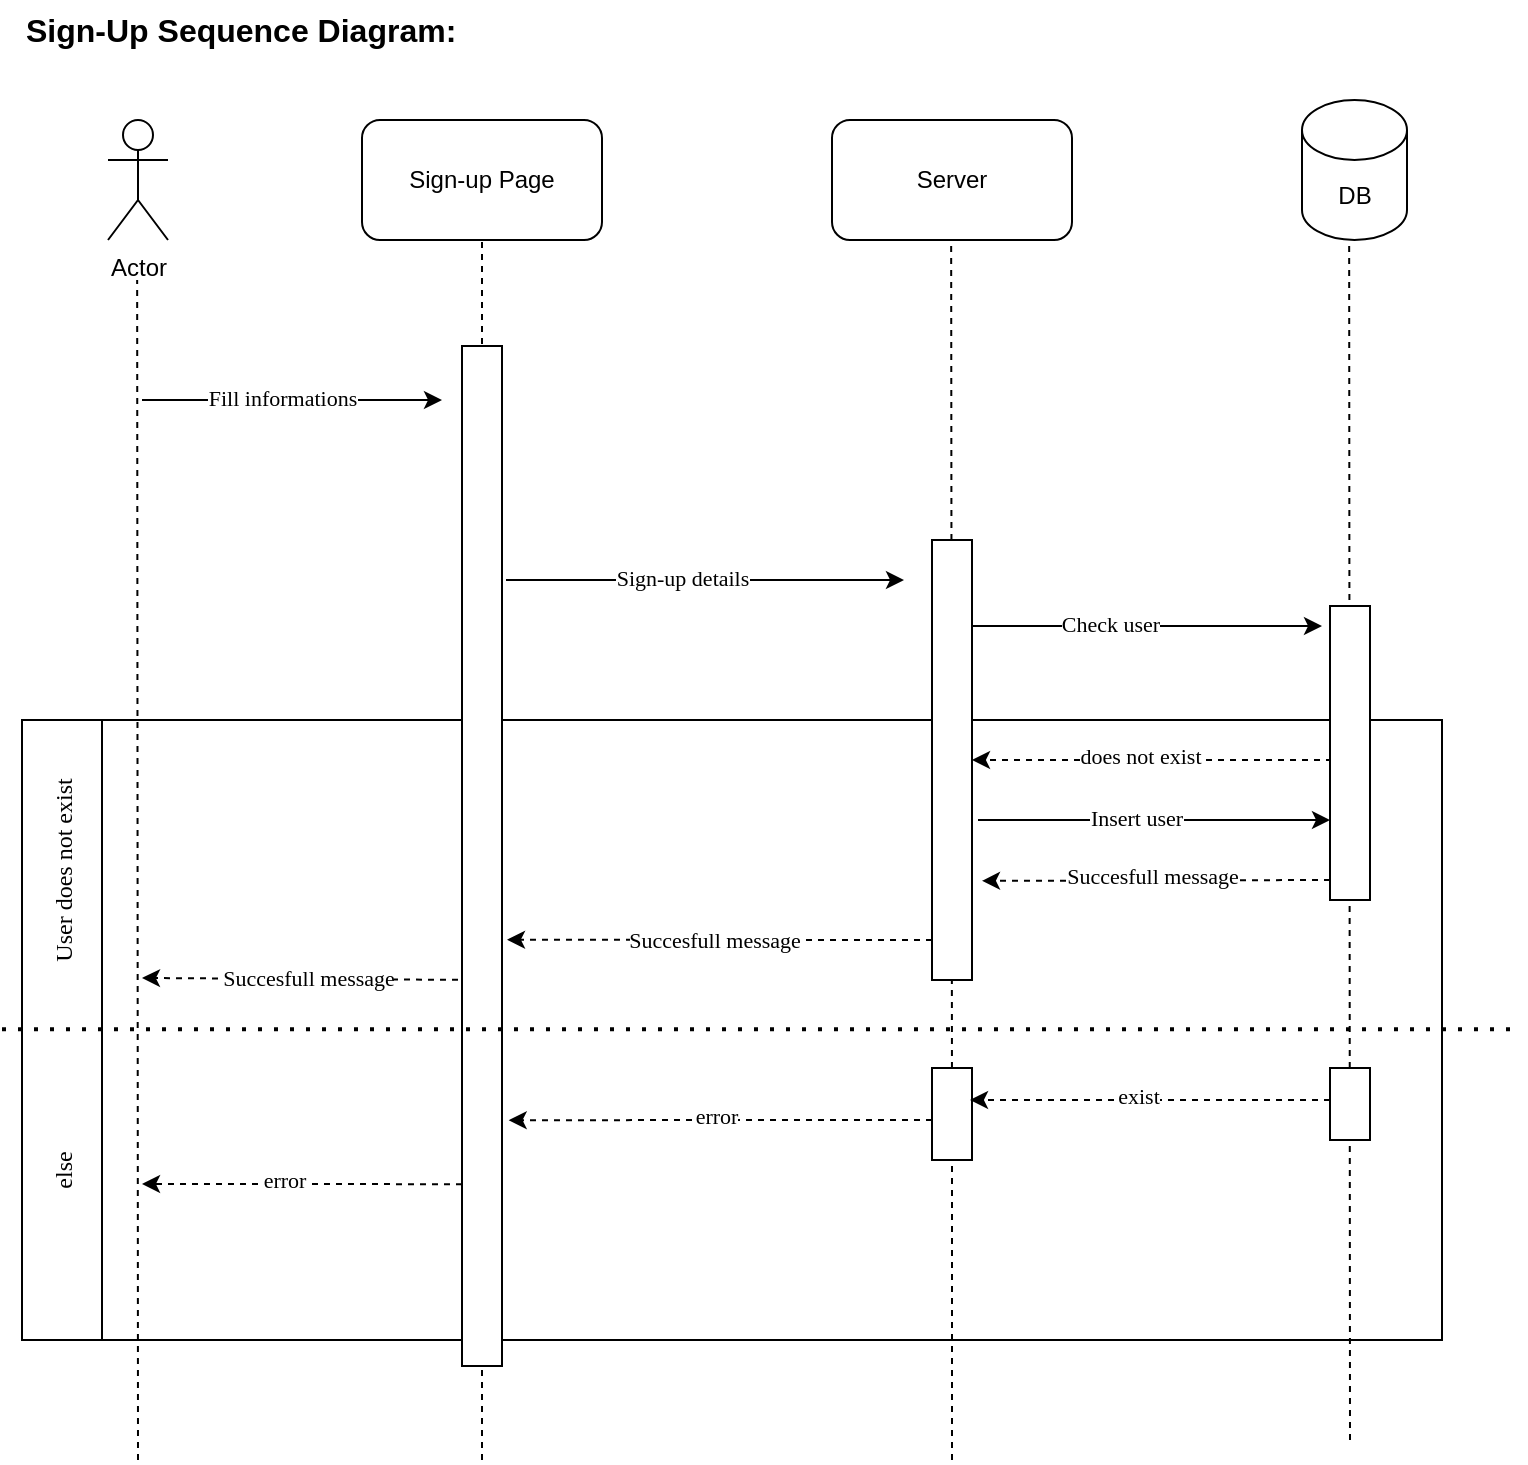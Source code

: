 <mxfile version="17.4.6" type="github"><diagram id="nZLM94ovh3mV7z_dbmCm" name="Page-1"><mxGraphModel dx="2031" dy="1089" grid="1" gridSize="10" guides="1" tooltips="1" connect="1" arrows="1" fold="1" page="1" pageScale="1" pageWidth="850" pageHeight="1100" math="0" shadow="0"><root><mxCell id="0"/><mxCell id="1" parent="0"/><mxCell id="M2i2G8UK4aQcAIyvz-Gb-7" value="" style="rounded=0;whiteSpace=wrap;html=1;fontFamily=Verdana;" vertex="1" parent="1"><mxGeometry x="79" y="380" width="670" height="310" as="geometry"/></mxCell><mxCell id="M2i2G8UK4aQcAIyvz-Gb-8" value="" style="rounded=0;whiteSpace=wrap;html=1;fontFamily=Verdana;" vertex="1" parent="1"><mxGeometry x="39" y="380" width="40" height="310" as="geometry"/></mxCell><mxCell id="M2i2G8UK4aQcAIyvz-Gb-9" value="" style="endArrow=none;dashed=1;html=1;rounded=0;fontFamily=Verdana;entryX=0.5;entryY=1;entryDx=0;entryDy=0;" edge="1" parent="1"><mxGeometry width="50" height="50" relative="1" as="geometry"><mxPoint x="703.0" y="740" as="sourcePoint"/><mxPoint x="702.58" y="140" as="targetPoint"/></mxGeometry></mxCell><mxCell id="M2i2G8UK4aQcAIyvz-Gb-10" value="" style="endArrow=none;dashed=1;html=1;rounded=0;fontFamily=Verdana;entryX=0.5;entryY=1;entryDx=0;entryDy=0;startArrow=none;" edge="1" parent="1" source="M2i2G8UK4aQcAIyvz-Gb-37"><mxGeometry width="50" height="50" relative="1" as="geometry"><mxPoint x="503.58" y="850" as="sourcePoint"/><mxPoint x="503.58" y="140" as="targetPoint"/></mxGeometry></mxCell><mxCell id="M2i2G8UK4aQcAIyvz-Gb-11" value="" style="endArrow=none;dashed=1;html=1;rounded=0;fontFamily=Verdana;entryX=0.5;entryY=1;entryDx=0;entryDy=0;" edge="1" parent="1" target="M2i2G8UK4aQcAIyvz-Gb-12"><mxGeometry width="50" height="50" relative="1" as="geometry"><mxPoint x="269" y="750" as="sourcePoint"/><mxPoint x="429" y="60" as="targetPoint"/></mxGeometry></mxCell><mxCell id="M2i2G8UK4aQcAIyvz-Gb-12" value="Sign-up Page" style="rounded=1;whiteSpace=wrap;html=1;flipH=0;flipV=0;" vertex="1" parent="1"><mxGeometry x="209" y="80" width="120" height="60" as="geometry"/></mxCell><mxCell id="M2i2G8UK4aQcAIyvz-Gb-13" value="Server" style="rounded=1;whiteSpace=wrap;html=1;flipH=0;flipV=0;" vertex="1" parent="1"><mxGeometry x="444" y="80" width="120" height="60" as="geometry"/></mxCell><mxCell id="M2i2G8UK4aQcAIyvz-Gb-14" value="DB" style="shape=cylinder3;whiteSpace=wrap;html=1;boundedLbl=1;backgroundOutline=1;size=15;flipH=0;flipV=0;" vertex="1" parent="1"><mxGeometry x="679" y="70" width="52.5" height="70" as="geometry"/></mxCell><mxCell id="M2i2G8UK4aQcAIyvz-Gb-15" value="Actor" style="shape=umlActor;verticalLabelPosition=bottom;verticalAlign=top;html=1;outlineConnect=0;" vertex="1" parent="1"><mxGeometry x="82" y="80" width="30" height="60" as="geometry"/></mxCell><mxCell id="M2i2G8UK4aQcAIyvz-Gb-16" value="" style="endArrow=classic;html=1;rounded=0;fontFamily=Verdana;" edge="1" parent="1"><mxGeometry width="50" height="50" relative="1" as="geometry"><mxPoint x="99" y="220" as="sourcePoint"/><mxPoint x="249" y="220" as="targetPoint"/></mxGeometry></mxCell><mxCell id="M2i2G8UK4aQcAIyvz-Gb-17" value="Fill informations" style="edgeLabel;html=1;align=center;verticalAlign=middle;resizable=0;points=[];fontFamily=Verdana;" vertex="1" connectable="0" parent="M2i2G8UK4aQcAIyvz-Gb-16"><mxGeometry x="-0.293" y="1" relative="1" as="geometry"><mxPoint x="17" as="offset"/></mxGeometry></mxCell><mxCell id="M2i2G8UK4aQcAIyvz-Gb-18" value="" style="endArrow=classic;html=1;rounded=0;fontFamily=Verdana;" edge="1" parent="1"><mxGeometry width="50" height="50" relative="1" as="geometry"><mxPoint x="281.0" y="310" as="sourcePoint"/><mxPoint x="480" y="310" as="targetPoint"/></mxGeometry></mxCell><mxCell id="M2i2G8UK4aQcAIyvz-Gb-19" value="Sign-up details" style="edgeLabel;html=1;align=center;verticalAlign=middle;resizable=0;points=[];fontFamily=Verdana;" vertex="1" connectable="0" parent="M2i2G8UK4aQcAIyvz-Gb-18"><mxGeometry x="-0.293" y="1" relative="1" as="geometry"><mxPoint x="17" as="offset"/></mxGeometry></mxCell><mxCell id="M2i2G8UK4aQcAIyvz-Gb-20" value="" style="endArrow=classic;html=1;rounded=0;fontFamily=Verdana;" edge="1" parent="1"><mxGeometry width="50" height="50" relative="1" as="geometry"><mxPoint x="499" y="333" as="sourcePoint"/><mxPoint x="689" y="333" as="targetPoint"/></mxGeometry></mxCell><mxCell id="M2i2G8UK4aQcAIyvz-Gb-21" value="Check user" style="edgeLabel;html=1;align=center;verticalAlign=middle;resizable=0;points=[];fontFamily=Verdana;" vertex="1" connectable="0" parent="M2i2G8UK4aQcAIyvz-Gb-20"><mxGeometry x="-0.293" y="1" relative="1" as="geometry"><mxPoint x="17" as="offset"/></mxGeometry></mxCell><mxCell id="M2i2G8UK4aQcAIyvz-Gb-22" value="" style="endArrow=classic;html=1;rounded=0;dashed=1;fontFamily=Verdana;" edge="1" parent="1"><mxGeometry width="50" height="50" relative="1" as="geometry"><mxPoint x="694" y="400" as="sourcePoint"/><mxPoint x="514" y="400" as="targetPoint"/></mxGeometry></mxCell><mxCell id="M2i2G8UK4aQcAIyvz-Gb-23" value="does not exist" style="edgeLabel;html=1;align=center;verticalAlign=middle;resizable=0;points=[];fontFamily=Verdana;" vertex="1" connectable="0" parent="M2i2G8UK4aQcAIyvz-Gb-22"><mxGeometry x="-0.293" y="1" relative="1" as="geometry"><mxPoint x="-33" y="-3" as="offset"/></mxGeometry></mxCell><mxCell id="M2i2G8UK4aQcAIyvz-Gb-24" value="" style="endArrow=classic;html=1;rounded=0;dashed=1;fontFamily=Verdana;entryX=1.125;entryY=0.582;entryDx=0;entryDy=0;entryPerimeter=0;" edge="1" parent="1" target="M2i2G8UK4aQcAIyvz-Gb-28"><mxGeometry width="50" height="50" relative="1" as="geometry"><mxPoint x="494" y="490" as="sourcePoint"/><mxPoint x="289" y="490" as="targetPoint"/></mxGeometry></mxCell><mxCell id="M2i2G8UK4aQcAIyvz-Gb-25" value="Succesfull message" style="edgeLabel;html=1;align=center;verticalAlign=middle;resizable=0;points=[];fontFamily=Verdana;" vertex="1" connectable="0" parent="M2i2G8UK4aQcAIyvz-Gb-24"><mxGeometry x="-0.293" y="1" relative="1" as="geometry"><mxPoint x="-34" y="-1" as="offset"/></mxGeometry></mxCell><mxCell id="M2i2G8UK4aQcAIyvz-Gb-26" value="" style="endArrow=classic;html=1;rounded=0;dashed=1;fontFamily=Verdana;" edge="1" parent="1"><mxGeometry width="50" height="50" relative="1" as="geometry"><mxPoint x="269" y="510" as="sourcePoint"/><mxPoint x="99" y="509" as="targetPoint"/></mxGeometry></mxCell><mxCell id="M2i2G8UK4aQcAIyvz-Gb-27" value="Succesfull message" style="edgeLabel;html=1;align=center;verticalAlign=middle;resizable=0;points=[];fontFamily=Verdana;" vertex="1" connectable="0" parent="M2i2G8UK4aQcAIyvz-Gb-26"><mxGeometry x="-0.293" y="1" relative="1" as="geometry"><mxPoint x="-27" y="-2" as="offset"/></mxGeometry></mxCell><mxCell id="M2i2G8UK4aQcAIyvz-Gb-28" value="" style="verticalLabelPosition=bottom;verticalAlign=top;html=1;shape=mxgraph.basic.rect;fillColor2=none;strokeWidth=1;size=20;indent=5;fontFamily=Verdana;" vertex="1" parent="1"><mxGeometry x="259" y="193" width="20" height="510" as="geometry"/></mxCell><mxCell id="M2i2G8UK4aQcAIyvz-Gb-29" value="" style="verticalLabelPosition=bottom;verticalAlign=top;html=1;shape=mxgraph.basic.rect;fillColor2=none;strokeWidth=1;size=20;indent=5;fontFamily=Verdana;" vertex="1" parent="1"><mxGeometry x="693" y="323" width="20" height="147" as="geometry"/></mxCell><mxCell id="M2i2G8UK4aQcAIyvz-Gb-30" value="" style="endArrow=none;dashed=1;html=1;dashPattern=1 3;strokeWidth=2;rounded=0;fontFamily=Verdana;" edge="1" parent="1"><mxGeometry width="50" height="50" relative="1" as="geometry"><mxPoint x="29" y="534.58" as="sourcePoint"/><mxPoint x="789" y="534.58" as="targetPoint"/></mxGeometry></mxCell><mxCell id="M2i2G8UK4aQcAIyvz-Gb-31" value="" style="verticalLabelPosition=bottom;verticalAlign=top;html=1;shape=mxgraph.basic.rect;fillColor2=none;strokeWidth=1;size=20;indent=5;fontFamily=Verdana;" vertex="1" parent="1"><mxGeometry x="494" y="290" width="20" height="220" as="geometry"/></mxCell><mxCell id="M2i2G8UK4aQcAIyvz-Gb-32" value="" style="endArrow=classic;html=1;rounded=0;fontFamily=Verdana;" edge="1" parent="1"><mxGeometry width="50" height="50" relative="1" as="geometry"><mxPoint x="517" y="430" as="sourcePoint"/><mxPoint x="693.0" y="430" as="targetPoint"/></mxGeometry></mxCell><mxCell id="M2i2G8UK4aQcAIyvz-Gb-33" value="Insert user" style="edgeLabel;html=1;align=center;verticalAlign=middle;resizable=0;points=[];fontFamily=Verdana;" vertex="1" connectable="0" parent="M2i2G8UK4aQcAIyvz-Gb-32"><mxGeometry x="-0.293" y="1" relative="1" as="geometry"><mxPoint x="17" as="offset"/></mxGeometry></mxCell><mxCell id="M2i2G8UK4aQcAIyvz-Gb-34" value="" style="endArrow=classic;html=1;rounded=0;dashed=1;fontFamily=Verdana;" edge="1" parent="1"><mxGeometry width="50" height="50" relative="1" as="geometry"><mxPoint x="693.0" y="460" as="sourcePoint"/><mxPoint x="519" y="460.42" as="targetPoint"/></mxGeometry></mxCell><mxCell id="M2i2G8UK4aQcAIyvz-Gb-35" value="Succesfull message" style="edgeLabel;html=1;align=center;verticalAlign=middle;resizable=0;points=[];fontFamily=Verdana;" vertex="1" connectable="0" parent="M2i2G8UK4aQcAIyvz-Gb-34"><mxGeometry x="-0.293" y="1" relative="1" as="geometry"><mxPoint x="-28" y="-3" as="offset"/></mxGeometry></mxCell><mxCell id="M2i2G8UK4aQcAIyvz-Gb-36" value="" style="verticalLabelPosition=bottom;verticalAlign=top;html=1;shape=mxgraph.basic.rect;fillColor2=none;strokeWidth=1;size=20;indent=5;fontFamily=Verdana;" vertex="1" parent="1"><mxGeometry x="693" y="554" width="20" height="36" as="geometry"/></mxCell><mxCell id="M2i2G8UK4aQcAIyvz-Gb-37" value="" style="verticalLabelPosition=bottom;verticalAlign=top;html=1;shape=mxgraph.basic.rect;fillColor2=none;strokeWidth=1;size=20;indent=5;fontFamily=Verdana;" vertex="1" parent="1"><mxGeometry x="494" y="554" width="20" height="46" as="geometry"/></mxCell><mxCell id="M2i2G8UK4aQcAIyvz-Gb-38" value="" style="endArrow=none;dashed=1;html=1;rounded=0;fontFamily=Verdana;entryX=0.5;entryY=1;entryDx=0;entryDy=0;" edge="1" parent="1" target="M2i2G8UK4aQcAIyvz-Gb-37"><mxGeometry width="50" height="50" relative="1" as="geometry"><mxPoint x="504" y="750" as="sourcePoint"/><mxPoint x="503.58" y="140" as="targetPoint"/></mxGeometry></mxCell><mxCell id="M2i2G8UK4aQcAIyvz-Gb-39" value="" style="endArrow=classic;html=1;rounded=0;dashed=1;fontFamily=Verdana;" edge="1" parent="1"><mxGeometry width="50" height="50" relative="1" as="geometry"><mxPoint x="693.0" y="570" as="sourcePoint"/><mxPoint x="513.0" y="570" as="targetPoint"/></mxGeometry></mxCell><mxCell id="M2i2G8UK4aQcAIyvz-Gb-40" value="exist" style="edgeLabel;html=1;align=center;verticalAlign=middle;resizable=0;points=[];fontFamily=Verdana;" vertex="1" connectable="0" parent="M2i2G8UK4aQcAIyvz-Gb-39"><mxGeometry x="-0.293" y="1" relative="1" as="geometry"><mxPoint x="-33" y="-3" as="offset"/></mxGeometry></mxCell><mxCell id="M2i2G8UK4aQcAIyvz-Gb-41" value="" style="endArrow=classic;html=1;rounded=0;dashed=1;fontFamily=Verdana;entryX=1.167;entryY=0.759;entryDx=0;entryDy=0;entryPerimeter=0;" edge="1" parent="1" target="M2i2G8UK4aQcAIyvz-Gb-28"><mxGeometry width="50" height="50" relative="1" as="geometry"><mxPoint x="494" y="580" as="sourcePoint"/><mxPoint x="314" y="580" as="targetPoint"/></mxGeometry></mxCell><mxCell id="M2i2G8UK4aQcAIyvz-Gb-42" value="error" style="edgeLabel;html=1;align=center;verticalAlign=middle;resizable=0;points=[];fontFamily=Verdana;" vertex="1" connectable="0" parent="M2i2G8UK4aQcAIyvz-Gb-41"><mxGeometry x="-0.293" y="1" relative="1" as="geometry"><mxPoint x="-33" y="-3" as="offset"/></mxGeometry></mxCell><mxCell id="M2i2G8UK4aQcAIyvz-Gb-43" value="" style="endArrow=classic;html=1;rounded=0;dashed=1;fontFamily=Verdana;" edge="1" parent="1"><mxGeometry width="50" height="50" relative="1" as="geometry"><mxPoint x="259" y="612.08" as="sourcePoint"/><mxPoint x="99" y="612" as="targetPoint"/></mxGeometry></mxCell><mxCell id="M2i2G8UK4aQcAIyvz-Gb-44" value="error" style="edgeLabel;html=1;align=center;verticalAlign=middle;resizable=0;points=[];fontFamily=Verdana;" vertex="1" connectable="0" parent="M2i2G8UK4aQcAIyvz-Gb-43"><mxGeometry x="-0.293" y="1" relative="1" as="geometry"><mxPoint x="-33" y="-3" as="offset"/></mxGeometry></mxCell><mxCell id="M2i2G8UK4aQcAIyvz-Gb-45" value="" style="endArrow=none;dashed=1;html=1;rounded=0;fontFamily=Verdana;entryX=0.5;entryY=1;entryDx=0;entryDy=0;" edge="1" parent="1"><mxGeometry width="50" height="50" relative="1" as="geometry"><mxPoint x="97" y="750" as="sourcePoint"/><mxPoint x="96.58" y="160" as="targetPoint"/></mxGeometry></mxCell><mxCell id="M2i2G8UK4aQcAIyvz-Gb-46" value="User does not exist" style="text;strokeColor=none;fillColor=none;align=center;verticalAlign=middle;spacingLeft=4;spacingRight=4;overflow=hidden;points=[[0,0.5],[1,0.5]];portConstraint=eastwest;rotatable=0;fontFamily=Verdana;html=0;horizontal=0;" vertex="1" parent="1"><mxGeometry x="44" y="390" width="30" height="130" as="geometry"/></mxCell><mxCell id="M2i2G8UK4aQcAIyvz-Gb-47" value="else" style="text;strokeColor=none;fillColor=none;align=center;verticalAlign=middle;spacingLeft=4;spacingRight=4;overflow=hidden;points=[[0,0.5],[1,0.5]];portConstraint=eastwest;rotatable=0;fontFamily=Verdana;html=0;horizontal=0;" vertex="1" parent="1"><mxGeometry x="44" y="540" width="30" height="130" as="geometry"/></mxCell><mxCell id="M2i2G8UK4aQcAIyvz-Gb-48" value="Sign-Up Sequence Diagram:" style="text;html=1;strokeColor=none;fillColor=none;align=left;verticalAlign=middle;whiteSpace=wrap;rounded=0;fontStyle=1;fontSize=16;" vertex="1" parent="1"><mxGeometry x="39" y="20" width="341" height="30" as="geometry"/></mxCell></root></mxGraphModel></diagram></mxfile>